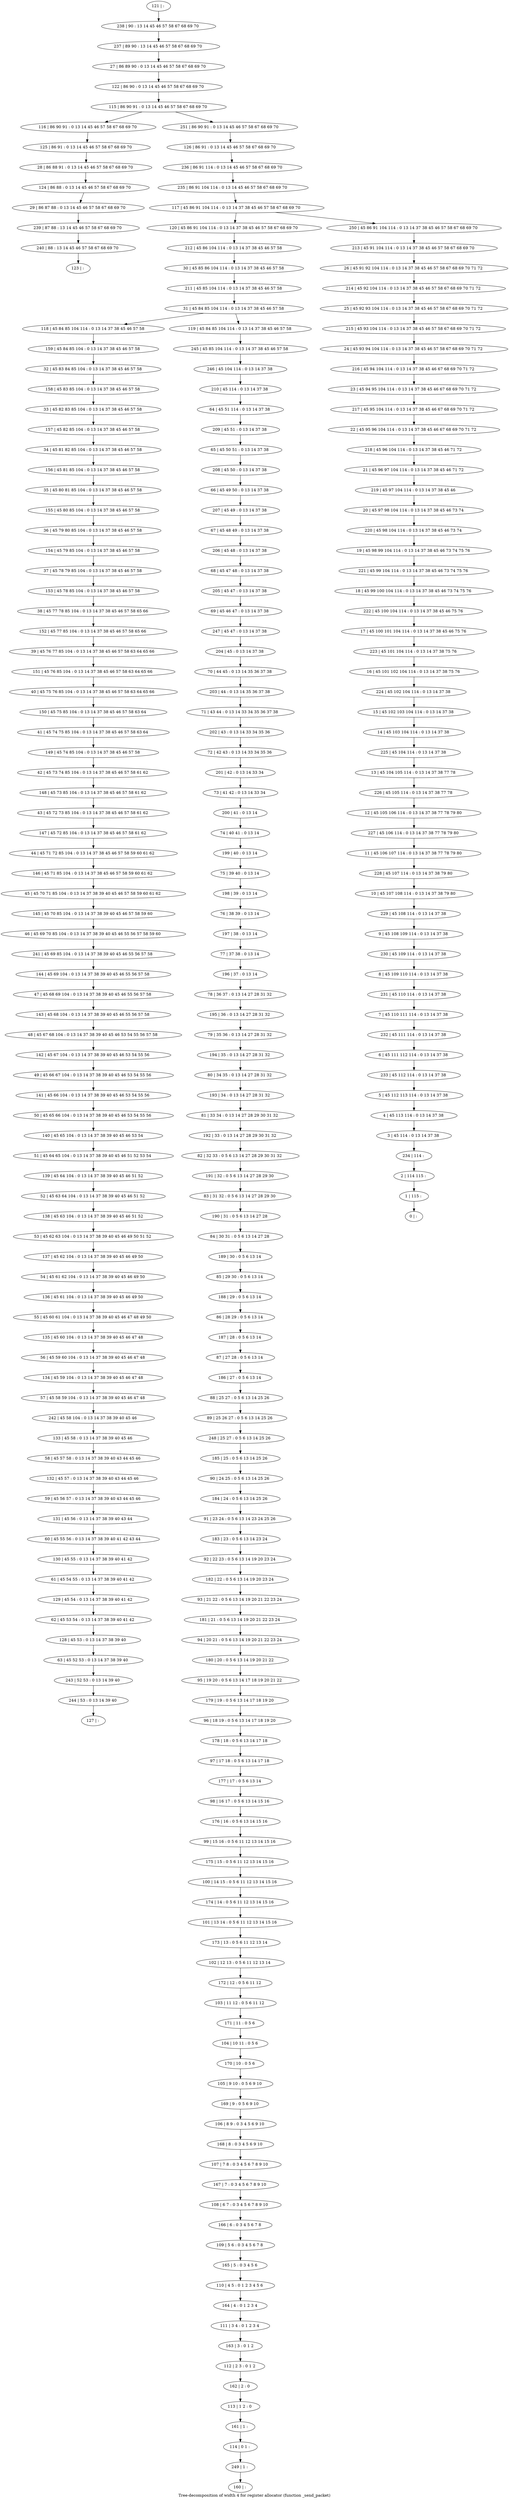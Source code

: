 digraph G {
graph [label="Tree-decomposition of width 4 for register allocator (function _send_packet)"]
0[label="0 | : "];
1[label="1 | 115 : "];
2[label="2 | 114 115 : "];
3[label="3 | 45 114 : 0 13 14 37 38 "];
4[label="4 | 45 113 114 : 0 13 14 37 38 "];
5[label="5 | 45 112 113 114 : 0 13 14 37 38 "];
6[label="6 | 45 111 112 114 : 0 13 14 37 38 "];
7[label="7 | 45 110 111 114 : 0 13 14 37 38 "];
8[label="8 | 45 109 110 114 : 0 13 14 37 38 "];
9[label="9 | 45 108 109 114 : 0 13 14 37 38 "];
10[label="10 | 45 107 108 114 : 0 13 14 37 38 79 80 "];
11[label="11 | 45 106 107 114 : 0 13 14 37 38 77 78 79 80 "];
12[label="12 | 45 105 106 114 : 0 13 14 37 38 77 78 79 80 "];
13[label="13 | 45 104 105 114 : 0 13 14 37 38 77 78 "];
14[label="14 | 45 103 104 114 : 0 13 14 37 38 "];
15[label="15 | 45 102 103 104 114 : 0 13 14 37 38 "];
16[label="16 | 45 101 102 104 114 : 0 13 14 37 38 75 76 "];
17[label="17 | 45 100 101 104 114 : 0 13 14 37 38 45 46 75 76 "];
18[label="18 | 45 99 100 104 114 : 0 13 14 37 38 45 46 73 74 75 76 "];
19[label="19 | 45 98 99 104 114 : 0 13 14 37 38 45 46 73 74 75 76 "];
20[label="20 | 45 97 98 104 114 : 0 13 14 37 38 45 46 73 74 "];
21[label="21 | 45 96 97 104 114 : 0 13 14 37 38 45 46 71 72 "];
22[label="22 | 45 95 96 104 114 : 0 13 14 37 38 45 46 67 68 69 70 71 72 "];
23[label="23 | 45 94 95 104 114 : 0 13 14 37 38 45 46 67 68 69 70 71 72 "];
24[label="24 | 45 93 94 104 114 : 0 13 14 37 38 45 46 57 58 67 68 69 70 71 72 "];
25[label="25 | 45 92 93 104 114 : 0 13 14 37 38 45 46 57 58 67 68 69 70 71 72 "];
26[label="26 | 45 91 92 104 114 : 0 13 14 37 38 45 46 57 58 67 68 69 70 71 72 "];
27[label="27 | 86 89 90 : 0 13 14 45 46 57 58 67 68 69 70 "];
28[label="28 | 86 88 91 : 0 13 14 45 46 57 58 67 68 69 70 "];
29[label="29 | 86 87 88 : 0 13 14 45 46 57 58 67 68 69 70 "];
30[label="30 | 45 85 86 104 114 : 0 13 14 37 38 45 46 57 58 "];
31[label="31 | 45 84 85 104 114 : 0 13 14 37 38 45 46 57 58 "];
32[label="32 | 45 83 84 85 104 : 0 13 14 37 38 45 46 57 58 "];
33[label="33 | 45 82 83 85 104 : 0 13 14 37 38 45 46 57 58 "];
34[label="34 | 45 81 82 85 104 : 0 13 14 37 38 45 46 57 58 "];
35[label="35 | 45 80 81 85 104 : 0 13 14 37 38 45 46 57 58 "];
36[label="36 | 45 79 80 85 104 : 0 13 14 37 38 45 46 57 58 "];
37[label="37 | 45 78 79 85 104 : 0 13 14 37 38 45 46 57 58 "];
38[label="38 | 45 77 78 85 104 : 0 13 14 37 38 45 46 57 58 65 66 "];
39[label="39 | 45 76 77 85 104 : 0 13 14 37 38 45 46 57 58 63 64 65 66 "];
40[label="40 | 45 75 76 85 104 : 0 13 14 37 38 45 46 57 58 63 64 65 66 "];
41[label="41 | 45 74 75 85 104 : 0 13 14 37 38 45 46 57 58 63 64 "];
42[label="42 | 45 73 74 85 104 : 0 13 14 37 38 45 46 57 58 61 62 "];
43[label="43 | 45 72 73 85 104 : 0 13 14 37 38 45 46 57 58 61 62 "];
44[label="44 | 45 71 72 85 104 : 0 13 14 37 38 45 46 57 58 59 60 61 62 "];
45[label="45 | 45 70 71 85 104 : 0 13 14 37 38 39 40 45 46 57 58 59 60 61 62 "];
46[label="46 | 45 69 70 85 104 : 0 13 14 37 38 39 40 45 46 55 56 57 58 59 60 "];
47[label="47 | 45 68 69 104 : 0 13 14 37 38 39 40 45 46 55 56 57 58 "];
48[label="48 | 45 67 68 104 : 0 13 14 37 38 39 40 45 46 53 54 55 56 57 58 "];
49[label="49 | 45 66 67 104 : 0 13 14 37 38 39 40 45 46 53 54 55 56 "];
50[label="50 | 45 65 66 104 : 0 13 14 37 38 39 40 45 46 53 54 55 56 "];
51[label="51 | 45 64 65 104 : 0 13 14 37 38 39 40 45 46 51 52 53 54 "];
52[label="52 | 45 63 64 104 : 0 13 14 37 38 39 40 45 46 51 52 "];
53[label="53 | 45 62 63 104 : 0 13 14 37 38 39 40 45 46 49 50 51 52 "];
54[label="54 | 45 61 62 104 : 0 13 14 37 38 39 40 45 46 49 50 "];
55[label="55 | 45 60 61 104 : 0 13 14 37 38 39 40 45 46 47 48 49 50 "];
56[label="56 | 45 59 60 104 : 0 13 14 37 38 39 40 45 46 47 48 "];
57[label="57 | 45 58 59 104 : 0 13 14 37 38 39 40 45 46 47 48 "];
58[label="58 | 45 57 58 : 0 13 14 37 38 39 40 43 44 45 46 "];
59[label="59 | 45 56 57 : 0 13 14 37 38 39 40 43 44 45 46 "];
60[label="60 | 45 55 56 : 0 13 14 37 38 39 40 41 42 43 44 "];
61[label="61 | 45 54 55 : 0 13 14 37 38 39 40 41 42 "];
62[label="62 | 45 53 54 : 0 13 14 37 38 39 40 41 42 "];
63[label="63 | 45 52 53 : 0 13 14 37 38 39 40 "];
64[label="64 | 45 51 114 : 0 13 14 37 38 "];
65[label="65 | 45 50 51 : 0 13 14 37 38 "];
66[label="66 | 45 49 50 : 0 13 14 37 38 "];
67[label="67 | 45 48 49 : 0 13 14 37 38 "];
68[label="68 | 45 47 48 : 0 13 14 37 38 "];
69[label="69 | 45 46 47 : 0 13 14 37 38 "];
70[label="70 | 44 45 : 0 13 14 35 36 37 38 "];
71[label="71 | 43 44 : 0 13 14 33 34 35 36 37 38 "];
72[label="72 | 42 43 : 0 13 14 33 34 35 36 "];
73[label="73 | 41 42 : 0 13 14 33 34 "];
74[label="74 | 40 41 : 0 13 14 "];
75[label="75 | 39 40 : 0 13 14 "];
76[label="76 | 38 39 : 0 13 14 "];
77[label="77 | 37 38 : 0 13 14 "];
78[label="78 | 36 37 : 0 13 14 27 28 31 32 "];
79[label="79 | 35 36 : 0 13 14 27 28 31 32 "];
80[label="80 | 34 35 : 0 13 14 27 28 31 32 "];
81[label="81 | 33 34 : 0 13 14 27 28 29 30 31 32 "];
82[label="82 | 32 33 : 0 5 6 13 14 27 28 29 30 31 32 "];
83[label="83 | 31 32 : 0 5 6 13 14 27 28 29 30 "];
84[label="84 | 30 31 : 0 5 6 13 14 27 28 "];
85[label="85 | 29 30 : 0 5 6 13 14 "];
86[label="86 | 28 29 : 0 5 6 13 14 "];
87[label="87 | 27 28 : 0 5 6 13 14 "];
88[label="88 | 25 27 : 0 5 6 13 14 25 26 "];
89[label="89 | 25 26 27 : 0 5 6 13 14 25 26 "];
90[label="90 | 24 25 : 0 5 6 13 14 25 26 "];
91[label="91 | 23 24 : 0 5 6 13 14 23 24 25 26 "];
92[label="92 | 22 23 : 0 5 6 13 14 19 20 23 24 "];
93[label="93 | 21 22 : 0 5 6 13 14 19 20 21 22 23 24 "];
94[label="94 | 20 21 : 0 5 6 13 14 19 20 21 22 23 24 "];
95[label="95 | 19 20 : 0 5 6 13 14 17 18 19 20 21 22 "];
96[label="96 | 18 19 : 0 5 6 13 14 17 18 19 20 "];
97[label="97 | 17 18 : 0 5 6 13 14 17 18 "];
98[label="98 | 16 17 : 0 5 6 13 14 15 16 "];
99[label="99 | 15 16 : 0 5 6 11 12 13 14 15 16 "];
100[label="100 | 14 15 : 0 5 6 11 12 13 14 15 16 "];
101[label="101 | 13 14 : 0 5 6 11 12 13 14 15 16 "];
102[label="102 | 12 13 : 0 5 6 11 12 13 14 "];
103[label="103 | 11 12 : 0 5 6 11 12 "];
104[label="104 | 10 11 : 0 5 6 "];
105[label="105 | 9 10 : 0 5 6 9 10 "];
106[label="106 | 8 9 : 0 3 4 5 6 9 10 "];
107[label="107 | 7 8 : 0 3 4 5 6 7 8 9 10 "];
108[label="108 | 6 7 : 0 3 4 5 6 7 8 9 10 "];
109[label="109 | 5 6 : 0 3 4 5 6 7 8 "];
110[label="110 | 4 5 : 0 1 2 3 4 5 6 "];
111[label="111 | 3 4 : 0 1 2 3 4 "];
112[label="112 | 2 3 : 0 1 2 "];
113[label="113 | 1 2 : 0 "];
114[label="114 | 0 1 : "];
115[label="115 | 86 90 91 : 0 13 14 45 46 57 58 67 68 69 70 "];
116[label="116 | 86 90 91 : 0 13 14 45 46 57 58 67 68 69 70 "];
117[label="117 | 45 86 91 104 114 : 0 13 14 37 38 45 46 57 58 67 68 69 70 "];
118[label="118 | 45 84 85 104 114 : 0 13 14 37 38 45 46 57 58 "];
119[label="119 | 45 84 85 104 114 : 0 13 14 37 38 45 46 57 58 "];
120[label="120 | 45 86 91 104 114 : 0 13 14 37 38 45 46 57 58 67 68 69 70 "];
121[label="121 | : "];
122[label="122 | 86 90 : 0 13 14 45 46 57 58 67 68 69 70 "];
123[label="123 | : "];
124[label="124 | 86 88 : 0 13 14 45 46 57 58 67 68 69 70 "];
125[label="125 | 86 91 : 0 13 14 45 46 57 58 67 68 69 70 "];
126[label="126 | 86 91 : 0 13 14 45 46 57 58 67 68 69 70 "];
127[label="127 | : "];
128[label="128 | 45 53 : 0 13 14 37 38 39 40 "];
129[label="129 | 45 54 : 0 13 14 37 38 39 40 41 42 "];
130[label="130 | 45 55 : 0 13 14 37 38 39 40 41 42 "];
131[label="131 | 45 56 : 0 13 14 37 38 39 40 43 44 "];
132[label="132 | 45 57 : 0 13 14 37 38 39 40 43 44 45 46 "];
133[label="133 | 45 58 : 0 13 14 37 38 39 40 45 46 "];
134[label="134 | 45 59 104 : 0 13 14 37 38 39 40 45 46 47 48 "];
135[label="135 | 45 60 104 : 0 13 14 37 38 39 40 45 46 47 48 "];
136[label="136 | 45 61 104 : 0 13 14 37 38 39 40 45 46 49 50 "];
137[label="137 | 45 62 104 : 0 13 14 37 38 39 40 45 46 49 50 "];
138[label="138 | 45 63 104 : 0 13 14 37 38 39 40 45 46 51 52 "];
139[label="139 | 45 64 104 : 0 13 14 37 38 39 40 45 46 51 52 "];
140[label="140 | 45 65 104 : 0 13 14 37 38 39 40 45 46 53 54 "];
141[label="141 | 45 66 104 : 0 13 14 37 38 39 40 45 46 53 54 55 56 "];
142[label="142 | 45 67 104 : 0 13 14 37 38 39 40 45 46 53 54 55 56 "];
143[label="143 | 45 68 104 : 0 13 14 37 38 39 40 45 46 55 56 57 58 "];
144[label="144 | 45 69 104 : 0 13 14 37 38 39 40 45 46 55 56 57 58 "];
145[label="145 | 45 70 85 104 : 0 13 14 37 38 39 40 45 46 57 58 59 60 "];
146[label="146 | 45 71 85 104 : 0 13 14 37 38 45 46 57 58 59 60 61 62 "];
147[label="147 | 45 72 85 104 : 0 13 14 37 38 45 46 57 58 61 62 "];
148[label="148 | 45 73 85 104 : 0 13 14 37 38 45 46 57 58 61 62 "];
149[label="149 | 45 74 85 104 : 0 13 14 37 38 45 46 57 58 "];
150[label="150 | 45 75 85 104 : 0 13 14 37 38 45 46 57 58 63 64 "];
151[label="151 | 45 76 85 104 : 0 13 14 37 38 45 46 57 58 63 64 65 66 "];
152[label="152 | 45 77 85 104 : 0 13 14 37 38 45 46 57 58 65 66 "];
153[label="153 | 45 78 85 104 : 0 13 14 37 38 45 46 57 58 "];
154[label="154 | 45 79 85 104 : 0 13 14 37 38 45 46 57 58 "];
155[label="155 | 45 80 85 104 : 0 13 14 37 38 45 46 57 58 "];
156[label="156 | 45 81 85 104 : 0 13 14 37 38 45 46 57 58 "];
157[label="157 | 45 82 85 104 : 0 13 14 37 38 45 46 57 58 "];
158[label="158 | 45 83 85 104 : 0 13 14 37 38 45 46 57 58 "];
159[label="159 | 45 84 85 104 : 0 13 14 37 38 45 46 57 58 "];
160[label="160 | : "];
161[label="161 | 1 : "];
162[label="162 | 2 : 0 "];
163[label="163 | 3 : 0 1 2 "];
164[label="164 | 4 : 0 1 2 3 4 "];
165[label="165 | 5 : 0 3 4 5 6 "];
166[label="166 | 6 : 0 3 4 5 6 7 8 "];
167[label="167 | 7 : 0 3 4 5 6 7 8 9 10 "];
168[label="168 | 8 : 0 3 4 5 6 9 10 "];
169[label="169 | 9 : 0 5 6 9 10 "];
170[label="170 | 10 : 0 5 6 "];
171[label="171 | 11 : 0 5 6 "];
172[label="172 | 12 : 0 5 6 11 12 "];
173[label="173 | 13 : 0 5 6 11 12 13 14 "];
174[label="174 | 14 : 0 5 6 11 12 13 14 15 16 "];
175[label="175 | 15 : 0 5 6 11 12 13 14 15 16 "];
176[label="176 | 16 : 0 5 6 13 14 15 16 "];
177[label="177 | 17 : 0 5 6 13 14 "];
178[label="178 | 18 : 0 5 6 13 14 17 18 "];
179[label="179 | 19 : 0 5 6 13 14 17 18 19 20 "];
180[label="180 | 20 : 0 5 6 13 14 19 20 21 22 "];
181[label="181 | 21 : 0 5 6 13 14 19 20 21 22 23 24 "];
182[label="182 | 22 : 0 5 6 13 14 19 20 23 24 "];
183[label="183 | 23 : 0 5 6 13 14 23 24 "];
184[label="184 | 24 : 0 5 6 13 14 25 26 "];
185[label="185 | 25 : 0 5 6 13 14 25 26 "];
186[label="186 | 27 : 0 5 6 13 14 "];
187[label="187 | 28 : 0 5 6 13 14 "];
188[label="188 | 29 : 0 5 6 13 14 "];
189[label="189 | 30 : 0 5 6 13 14 "];
190[label="190 | 31 : 0 5 6 13 14 27 28 "];
191[label="191 | 32 : 0 5 6 13 14 27 28 29 30 "];
192[label="192 | 33 : 0 13 14 27 28 29 30 31 32 "];
193[label="193 | 34 : 0 13 14 27 28 31 32 "];
194[label="194 | 35 : 0 13 14 27 28 31 32 "];
195[label="195 | 36 : 0 13 14 27 28 31 32 "];
196[label="196 | 37 : 0 13 14 "];
197[label="197 | 38 : 0 13 14 "];
198[label="198 | 39 : 0 13 14 "];
199[label="199 | 40 : 0 13 14 "];
200[label="200 | 41 : 0 13 14 "];
201[label="201 | 42 : 0 13 14 33 34 "];
202[label="202 | 43 : 0 13 14 33 34 35 36 "];
203[label="203 | 44 : 0 13 14 35 36 37 38 "];
204[label="204 | 45 : 0 13 14 37 38 "];
205[label="205 | 45 47 : 0 13 14 37 38 "];
206[label="206 | 45 48 : 0 13 14 37 38 "];
207[label="207 | 45 49 : 0 13 14 37 38 "];
208[label="208 | 45 50 : 0 13 14 37 38 "];
209[label="209 | 45 51 : 0 13 14 37 38 "];
210[label="210 | 45 114 : 0 13 14 37 38 "];
211[label="211 | 45 85 104 114 : 0 13 14 37 38 45 46 57 58 "];
212[label="212 | 45 86 104 114 : 0 13 14 37 38 45 46 57 58 "];
213[label="213 | 45 91 104 114 : 0 13 14 37 38 45 46 57 58 67 68 69 70 "];
214[label="214 | 45 92 104 114 : 0 13 14 37 38 45 46 57 58 67 68 69 70 71 72 "];
215[label="215 | 45 93 104 114 : 0 13 14 37 38 45 46 57 58 67 68 69 70 71 72 "];
216[label="216 | 45 94 104 114 : 0 13 14 37 38 45 46 67 68 69 70 71 72 "];
217[label="217 | 45 95 104 114 : 0 13 14 37 38 45 46 67 68 69 70 71 72 "];
218[label="218 | 45 96 104 114 : 0 13 14 37 38 45 46 71 72 "];
219[label="219 | 45 97 104 114 : 0 13 14 37 38 45 46 "];
220[label="220 | 45 98 104 114 : 0 13 14 37 38 45 46 73 74 "];
221[label="221 | 45 99 104 114 : 0 13 14 37 38 45 46 73 74 75 76 "];
222[label="222 | 45 100 104 114 : 0 13 14 37 38 45 46 75 76 "];
223[label="223 | 45 101 104 114 : 0 13 14 37 38 75 76 "];
224[label="224 | 45 102 104 114 : 0 13 14 37 38 "];
225[label="225 | 45 104 114 : 0 13 14 37 38 "];
226[label="226 | 45 105 114 : 0 13 14 37 38 77 78 "];
227[label="227 | 45 106 114 : 0 13 14 37 38 77 78 79 80 "];
228[label="228 | 45 107 114 : 0 13 14 37 38 79 80 "];
229[label="229 | 45 108 114 : 0 13 14 37 38 "];
230[label="230 | 45 109 114 : 0 13 14 37 38 "];
231[label="231 | 45 110 114 : 0 13 14 37 38 "];
232[label="232 | 45 111 114 : 0 13 14 37 38 "];
233[label="233 | 45 112 114 : 0 13 14 37 38 "];
234[label="234 | 114 : "];
235[label="235 | 86 91 104 114 : 0 13 14 45 46 57 58 67 68 69 70 "];
236[label="236 | 86 91 114 : 0 13 14 45 46 57 58 67 68 69 70 "];
237[label="237 | 89 90 : 13 14 45 46 57 58 67 68 69 70 "];
238[label="238 | 90 : 13 14 45 46 57 58 67 68 69 70 "];
239[label="239 | 87 88 : 13 14 45 46 57 58 67 68 69 70 "];
240[label="240 | 88 : 13 14 45 46 57 58 67 68 69 70 "];
241[label="241 | 45 69 85 104 : 0 13 14 37 38 39 40 45 46 55 56 57 58 "];
242[label="242 | 45 58 104 : 0 13 14 37 38 39 40 45 46 "];
243[label="243 | 52 53 : 0 13 14 39 40 "];
244[label="244 | 53 : 0 13 14 39 40 "];
245[label="245 | 45 85 104 114 : 0 13 14 37 38 45 46 57 58 "];
246[label="246 | 45 104 114 : 0 13 14 37 38 "];
247[label="247 | 45 47 : 0 13 14 37 38 "];
248[label="248 | 25 27 : 0 5 6 13 14 25 26 "];
249[label="249 | 1 : "];
250[label="250 | 45 86 91 104 114 : 0 13 14 37 38 45 46 57 58 67 68 69 70 "];
251[label="251 | 86 90 91 : 0 13 14 45 46 57 58 67 68 69 70 "];
88->89 ;
31->118 ;
31->119 ;
124->29 ;
28->124 ;
125->28 ;
116->125 ;
128->63 ;
62->128 ;
129->62 ;
61->129 ;
130->61 ;
60->130 ;
131->60 ;
59->131 ;
132->59 ;
58->132 ;
133->58 ;
134->57 ;
56->134 ;
135->56 ;
55->135 ;
136->55 ;
54->136 ;
137->54 ;
53->137 ;
138->53 ;
52->138 ;
139->52 ;
51->139 ;
140->51 ;
50->140 ;
141->50 ;
49->141 ;
142->49 ;
48->142 ;
143->48 ;
47->143 ;
144->47 ;
145->46 ;
45->145 ;
146->45 ;
44->146 ;
147->44 ;
43->147 ;
148->43 ;
42->148 ;
149->42 ;
41->149 ;
150->41 ;
40->150 ;
151->40 ;
39->151 ;
152->39 ;
38->152 ;
153->38 ;
37->153 ;
154->37 ;
36->154 ;
155->36 ;
35->155 ;
156->35 ;
34->156 ;
157->34 ;
33->157 ;
158->33 ;
32->158 ;
159->32 ;
118->159 ;
161->114 ;
113->161 ;
162->113 ;
112->162 ;
163->112 ;
111->163 ;
164->111 ;
110->164 ;
165->110 ;
109->165 ;
166->109 ;
108->166 ;
167->108 ;
107->167 ;
168->107 ;
106->168 ;
169->106 ;
105->169 ;
170->105 ;
104->170 ;
171->104 ;
103->171 ;
172->103 ;
102->172 ;
173->102 ;
101->173 ;
174->101 ;
100->174 ;
175->100 ;
99->175 ;
176->99 ;
98->176 ;
177->98 ;
97->177 ;
178->97 ;
96->178 ;
179->96 ;
95->179 ;
180->95 ;
94->180 ;
181->94 ;
93->181 ;
182->93 ;
92->182 ;
183->92 ;
91->183 ;
184->91 ;
90->184 ;
185->90 ;
186->88 ;
87->186 ;
187->87 ;
86->187 ;
188->86 ;
85->188 ;
189->85 ;
84->189 ;
190->84 ;
83->190 ;
191->83 ;
82->191 ;
192->82 ;
81->192 ;
193->81 ;
80->193 ;
194->80 ;
79->194 ;
195->79 ;
78->195 ;
196->78 ;
77->196 ;
197->77 ;
76->197 ;
198->76 ;
75->198 ;
199->75 ;
74->199 ;
200->74 ;
73->200 ;
201->73 ;
72->201 ;
202->72 ;
71->202 ;
203->71 ;
70->203 ;
204->70 ;
205->69 ;
68->205 ;
206->68 ;
67->206 ;
207->67 ;
66->207 ;
208->66 ;
65->208 ;
209->65 ;
64->209 ;
210->64 ;
211->31 ;
30->211 ;
212->30 ;
120->212 ;
29->239 ;
240->123 ;
239->240 ;
241->144 ;
46->241 ;
242->133 ;
57->242 ;
63->243 ;
244->127 ;
243->244 ;
119->245 ;
246->210 ;
245->246 ;
247->204 ;
69->247 ;
248->185 ;
89->248 ;
249->160 ;
114->249 ;
121->238 ;
238->237 ;
237->27 ;
27->122 ;
122->115 ;
126->236 ;
236->235 ;
235->117 ;
213->26 ;
26->214 ;
214->25 ;
25->215 ;
215->24 ;
24->216 ;
216->23 ;
23->217 ;
217->22 ;
22->218 ;
218->21 ;
21->219 ;
219->20 ;
20->220 ;
220->19 ;
19->221 ;
221->18 ;
18->222 ;
222->17 ;
17->223 ;
223->16 ;
16->224 ;
224->15 ;
15->14 ;
14->225 ;
225->13 ;
13->226 ;
226->12 ;
12->227 ;
227->11 ;
11->228 ;
228->10 ;
10->229 ;
229->9 ;
9->230 ;
230->8 ;
8->231 ;
231->7 ;
7->232 ;
232->6 ;
6->233 ;
233->5 ;
5->4 ;
4->3 ;
3->234 ;
234->2 ;
2->1 ;
1->0 ;
250->213 ;
251->126 ;
117->120 ;
117->250 ;
115->116 ;
115->251 ;
}
